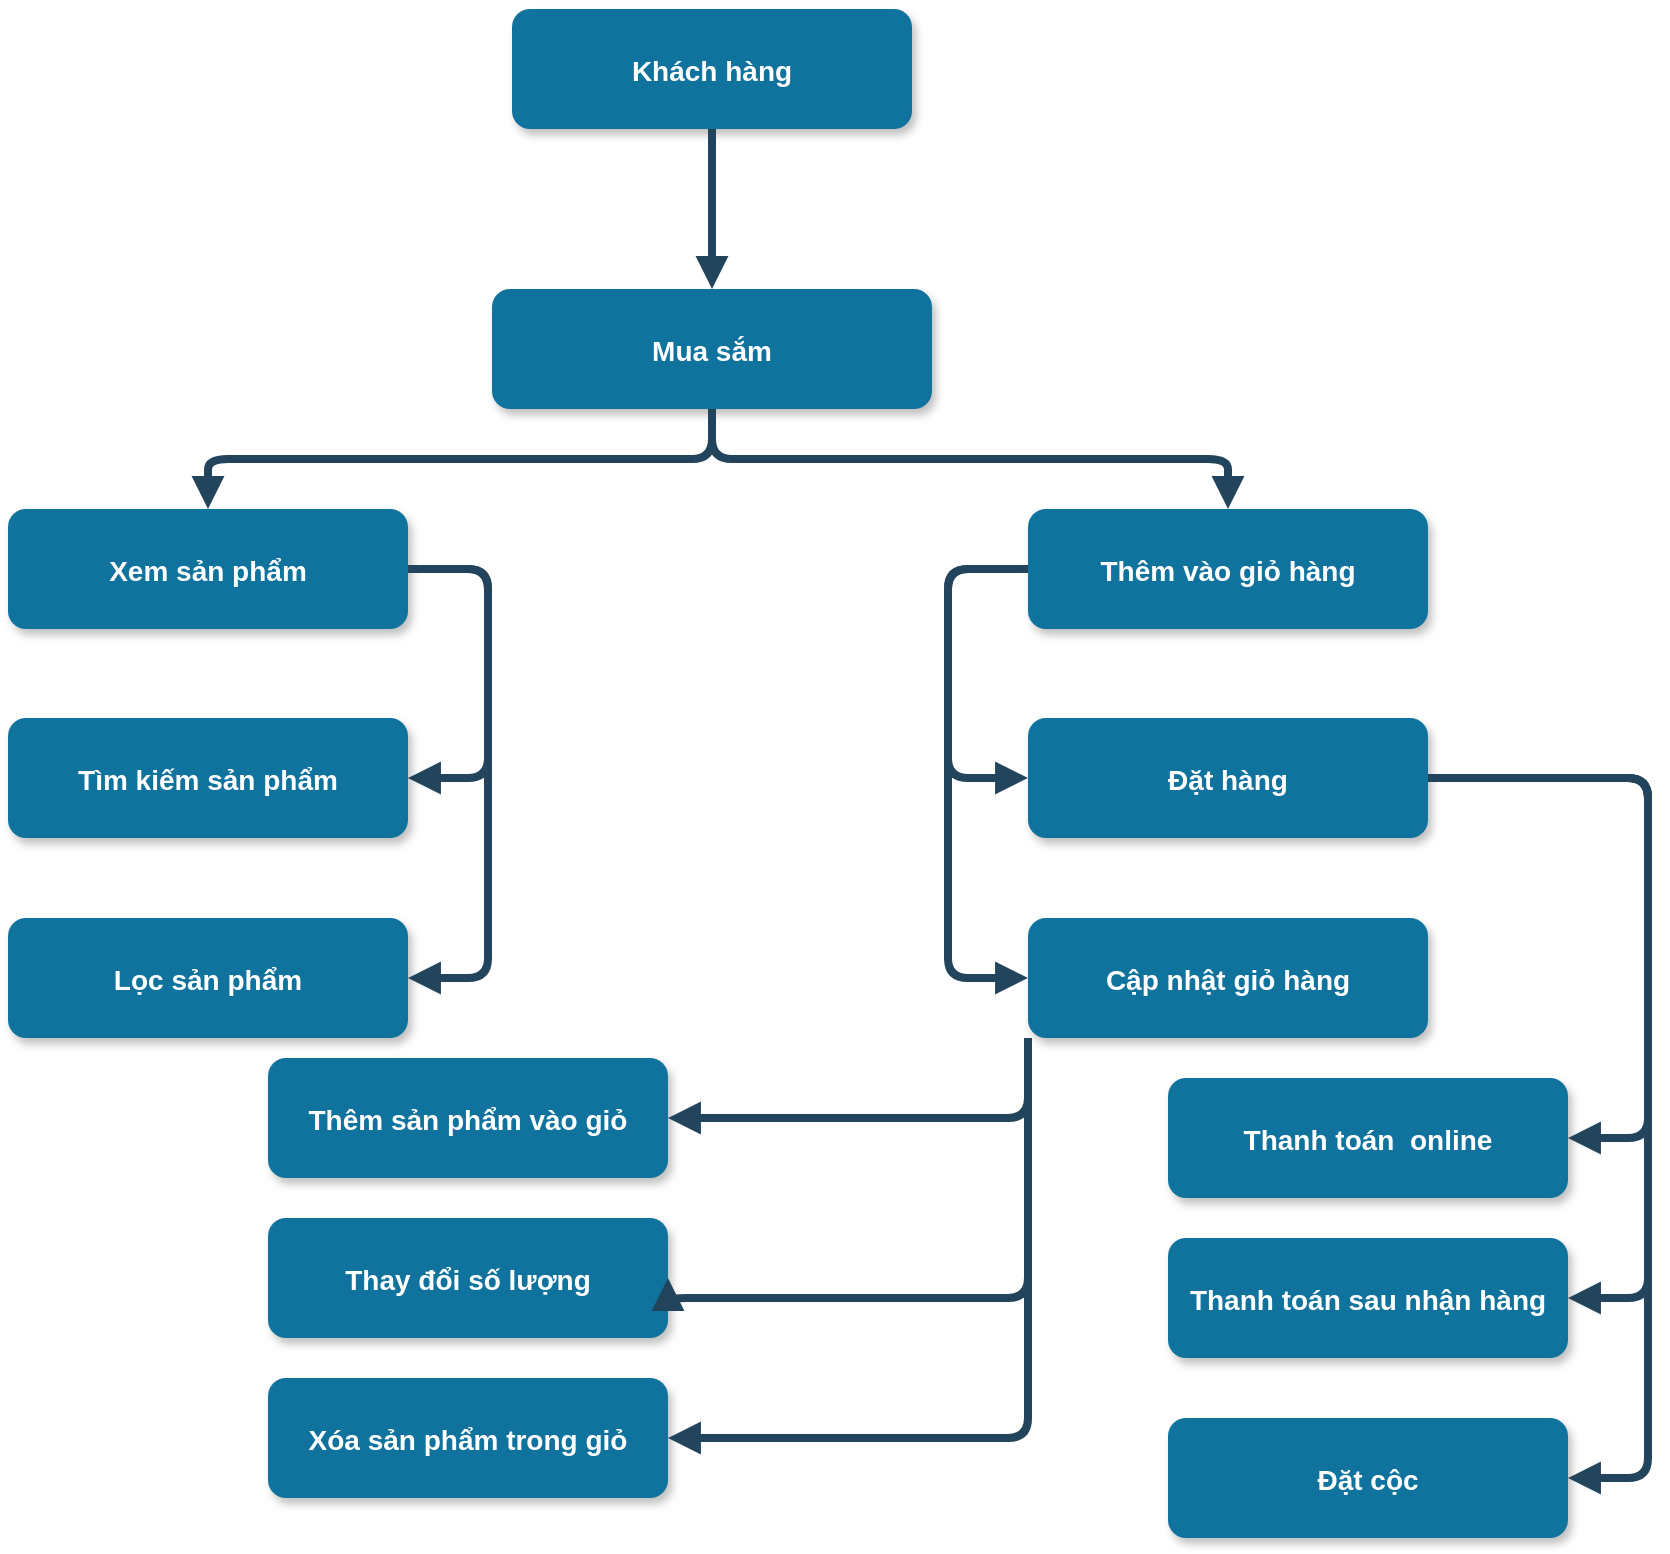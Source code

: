<mxfile version="22.0.3" type="device">
  <diagram name="Page-1" id="97916047-d0de-89f5-080d-49f4d83e522f">
    <mxGraphModel dx="2069" dy="878" grid="1" gridSize="10" guides="1" tooltips="1" connect="1" arrows="1" fold="1" page="1" pageScale="1.5" pageWidth="1169" pageHeight="827" background="none" math="0" shadow="0">
      <root>
        <mxCell id="0" />
        <mxCell id="1" parent="0" />
        <mxCell id="2" value="Khách hàng" style="rounded=1;fillColor=#10739E;strokeColor=none;shadow=1;gradientColor=none;fontStyle=1;fontColor=#FFFFFF;fontSize=14;" parent="1" vertex="1">
          <mxGeometry x="672" y="205.5" width="200" height="60" as="geometry" />
        </mxCell>
        <mxCell id="3" value="Mua sắm" style="rounded=1;fillColor=#10739E;strokeColor=none;shadow=1;gradientColor=none;fontStyle=1;fontColor=#FFFFFF;fontSize=14;" parent="1" vertex="1">
          <mxGeometry x="662" y="345.5" width="220" height="60" as="geometry" />
        </mxCell>
        <mxCell id="4" value="Xem sản phẩm" style="rounded=1;fillColor=#10739E;strokeColor=none;shadow=1;gradientColor=none;fontStyle=1;fontColor=#FFFFFF;fontSize=14;" parent="1" vertex="1">
          <mxGeometry x="420" y="455.5" width="200" height="60" as="geometry" />
        </mxCell>
        <mxCell id="5" value="Thêm vào giỏ hàng" style="rounded=1;fillColor=#10739E;strokeColor=none;shadow=1;gradientColor=none;fontStyle=1;fontColor=#FFFFFF;fontSize=14;" parent="1" vertex="1">
          <mxGeometry x="930" y="455.5" width="200" height="60" as="geometry" />
        </mxCell>
        <mxCell id="22" value="Đặt hàng" style="rounded=1;fillColor=#10739E;strokeColor=none;shadow=1;gradientColor=none;fontStyle=1;fontColor=#FFFFFF;fontSize=14;" parent="1" vertex="1">
          <mxGeometry x="930" y="560" width="200" height="60" as="geometry" />
        </mxCell>
        <mxCell id="27" value="Cập nhật giỏ hàng" style="rounded=1;fillColor=#10739E;strokeColor=none;shadow=1;gradientColor=none;fontStyle=1;fontColor=#FFFFFF;fontSize=14;" parent="1" vertex="1">
          <mxGeometry x="930" y="660" width="200" height="60" as="geometry" />
        </mxCell>
        <mxCell id="29" value="" style="edgeStyle=elbowEdgeStyle;elbow=vertical;strokeWidth=4;endArrow=block;endFill=1;fontStyle=1;strokeColor=#23445D;" parent="1" source="2" target="3" edge="1">
          <mxGeometry x="22" y="165.5" width="100" height="100" as="geometry">
            <mxPoint x="22" y="265.5" as="sourcePoint" />
            <mxPoint x="122" y="165.5" as="targetPoint" />
          </mxGeometry>
        </mxCell>
        <mxCell id="30" value="" style="edgeStyle=elbowEdgeStyle;elbow=vertical;strokeWidth=4;endArrow=block;endFill=1;fontStyle=1;strokeColor=#23445D;" parent="1" source="3" target="5" edge="1">
          <mxGeometry x="22" y="165.5" width="100" height="100" as="geometry">
            <mxPoint x="22" y="265.5" as="sourcePoint" />
            <mxPoint x="122" y="165.5" as="targetPoint" />
          </mxGeometry>
        </mxCell>
        <mxCell id="31" value="" style="edgeStyle=elbowEdgeStyle;elbow=vertical;strokeWidth=4;endArrow=block;endFill=1;fontStyle=1;strokeColor=#23445D;" parent="1" source="3" target="4" edge="1">
          <mxGeometry x="22" y="165.5" width="100" height="100" as="geometry">
            <mxPoint x="22" y="265.5" as="sourcePoint" />
            <mxPoint x="122" y="165.5" as="targetPoint" />
          </mxGeometry>
        </mxCell>
        <mxCell id="TVs48R_fng3MpOny4IVQ-55" value="" style="edgeStyle=elbowEdgeStyle;elbow=vertical;strokeWidth=4;endArrow=block;endFill=1;fontStyle=1;strokeColor=#23445D;entryX=0;entryY=0.5;entryDx=0;entryDy=0;exitX=0;exitY=0.5;exitDx=0;exitDy=0;" edge="1" parent="1" source="5" target="22">
          <mxGeometry x="22" y="165.5" width="100" height="100" as="geometry">
            <mxPoint x="1000" y="530" as="sourcePoint" />
            <mxPoint x="1040" y="466" as="targetPoint" />
            <Array as="points">
              <mxPoint x="890" y="537" />
            </Array>
          </mxGeometry>
        </mxCell>
        <mxCell id="TVs48R_fng3MpOny4IVQ-56" value="" style="edgeStyle=elbowEdgeStyle;elbow=vertical;strokeWidth=4;endArrow=block;endFill=1;fontStyle=1;strokeColor=#23445D;entryX=0;entryY=0.5;entryDx=0;entryDy=0;exitX=0;exitY=0.5;exitDx=0;exitDy=0;" edge="1" parent="1" source="5" target="27">
          <mxGeometry x="22" y="165.5" width="100" height="100" as="geometry">
            <mxPoint x="1040" y="526" as="sourcePoint" />
            <mxPoint x="1040" y="570" as="targetPoint" />
            <Array as="points">
              <mxPoint x="890" y="590" />
            </Array>
          </mxGeometry>
        </mxCell>
        <mxCell id="TVs48R_fng3MpOny4IVQ-58" value="" style="edgeStyle=elbowEdgeStyle;elbow=vertical;strokeWidth=4;endArrow=block;endFill=1;fontStyle=1;strokeColor=#23445D;exitX=1;exitY=0.5;exitDx=0;exitDy=0;entryX=1;entryY=0.5;entryDx=0;entryDy=0;" edge="1" parent="1" source="4" target="TVs48R_fng3MpOny4IVQ-59">
          <mxGeometry x="22" y="165.5" width="100" height="100" as="geometry">
            <mxPoint x="782" y="416" as="sourcePoint" />
            <mxPoint x="530" y="466" as="targetPoint" />
            <Array as="points">
              <mxPoint x="660" y="537" />
            </Array>
          </mxGeometry>
        </mxCell>
        <mxCell id="TVs48R_fng3MpOny4IVQ-59" value="Tìm kiếm sản phẩm" style="rounded=1;fillColor=#10739E;strokeColor=none;shadow=1;gradientColor=none;fontStyle=1;fontColor=#FFFFFF;fontSize=14;" vertex="1" parent="1">
          <mxGeometry x="420" y="560" width="200" height="60" as="geometry" />
        </mxCell>
        <mxCell id="TVs48R_fng3MpOny4IVQ-60" value="Lọc sản phẩm" style="rounded=1;fillColor=#10739E;strokeColor=none;shadow=1;gradientColor=none;fontStyle=1;fontColor=#FFFFFF;fontSize=14;" vertex="1" parent="1">
          <mxGeometry x="420" y="660" width="200" height="60" as="geometry" />
        </mxCell>
        <mxCell id="TVs48R_fng3MpOny4IVQ-61" value="" style="edgeStyle=elbowEdgeStyle;elbow=vertical;strokeWidth=4;endArrow=block;endFill=1;fontStyle=1;strokeColor=#23445D;exitX=1;exitY=0.5;exitDx=0;exitDy=0;entryX=1;entryY=0.5;entryDx=0;entryDy=0;" edge="1" parent="1" source="4" target="TVs48R_fng3MpOny4IVQ-60">
          <mxGeometry x="22" y="165.5" width="100" height="100" as="geometry">
            <mxPoint x="630" y="496" as="sourcePoint" />
            <mxPoint x="630" y="600" as="targetPoint" />
            <Array as="points">
              <mxPoint x="660" y="580" />
            </Array>
          </mxGeometry>
        </mxCell>
        <mxCell id="TVs48R_fng3MpOny4IVQ-62" value="Thêm sản phẩm vào giỏ" style="rounded=1;fillColor=#10739E;strokeColor=none;shadow=1;gradientColor=none;fontStyle=1;fontColor=#FFFFFF;fontSize=14;" vertex="1" parent="1">
          <mxGeometry x="550" y="730" width="200" height="60" as="geometry" />
        </mxCell>
        <mxCell id="TVs48R_fng3MpOny4IVQ-63" value="Thay đổi số lượng" style="rounded=1;fillColor=#10739E;strokeColor=none;shadow=1;gradientColor=none;fontStyle=1;fontColor=#FFFFFF;fontSize=14;" vertex="1" parent="1">
          <mxGeometry x="550" y="810" width="200" height="60" as="geometry" />
        </mxCell>
        <mxCell id="TVs48R_fng3MpOny4IVQ-64" value="Xóa sản phẩm trong giỏ" style="rounded=1;fillColor=#10739E;strokeColor=none;shadow=1;gradientColor=none;fontStyle=1;fontColor=#FFFFFF;fontSize=14;" vertex="1" parent="1">
          <mxGeometry x="550" y="890" width="200" height="60" as="geometry" />
        </mxCell>
        <mxCell id="TVs48R_fng3MpOny4IVQ-65" value="" style="edgeStyle=elbowEdgeStyle;elbow=vertical;strokeWidth=4;endArrow=block;endFill=1;fontStyle=1;strokeColor=#23445D;entryX=1;entryY=0.5;entryDx=0;entryDy=0;exitX=0;exitY=1;exitDx=0;exitDy=0;" edge="1" parent="1" source="27" target="TVs48R_fng3MpOny4IVQ-62">
          <mxGeometry x="22" y="165.5" width="100" height="100" as="geometry">
            <mxPoint x="940" y="496" as="sourcePoint" />
            <mxPoint x="940" y="700" as="targetPoint" />
            <Array as="points">
              <mxPoint x="930" y="760" />
            </Array>
          </mxGeometry>
        </mxCell>
        <mxCell id="TVs48R_fng3MpOny4IVQ-66" value="" style="edgeStyle=elbowEdgeStyle;elbow=vertical;strokeWidth=4;endArrow=block;endFill=1;fontStyle=1;strokeColor=#23445D;entryX=1;entryY=0.5;entryDx=0;entryDy=0;exitX=0;exitY=1;exitDx=0;exitDy=0;" edge="1" parent="1" source="27" target="TVs48R_fng3MpOny4IVQ-63">
          <mxGeometry x="22" y="165.5" width="100" height="100" as="geometry">
            <mxPoint x="1140" y="700" as="sourcePoint" />
            <mxPoint x="1110" y="780" as="targetPoint" />
            <Array as="points">
              <mxPoint x="920" y="850" />
            </Array>
          </mxGeometry>
        </mxCell>
        <mxCell id="TVs48R_fng3MpOny4IVQ-67" value="" style="edgeStyle=elbowEdgeStyle;elbow=vertical;strokeWidth=4;endArrow=block;endFill=1;fontStyle=1;strokeColor=#23445D;entryX=1;entryY=0.5;entryDx=0;entryDy=0;exitX=0;exitY=1;exitDx=0;exitDy=0;" edge="1" parent="1" source="27" target="TVs48R_fng3MpOny4IVQ-64">
          <mxGeometry x="22" y="165.5" width="100" height="100" as="geometry">
            <mxPoint x="1150" y="710" as="sourcePoint" />
            <mxPoint x="1120" y="790" as="targetPoint" />
            <Array as="points">
              <mxPoint x="1110" y="920" />
            </Array>
          </mxGeometry>
        </mxCell>
        <mxCell id="TVs48R_fng3MpOny4IVQ-68" value="Thanh toán  online" style="rounded=1;fillColor=#10739E;strokeColor=none;shadow=1;gradientColor=none;fontStyle=1;fontColor=#FFFFFF;fontSize=14;" vertex="1" parent="1">
          <mxGeometry x="1000" y="740" width="200" height="60" as="geometry" />
        </mxCell>
        <mxCell id="TVs48R_fng3MpOny4IVQ-69" value="Thanh toán sau nhận hàng" style="rounded=1;fillColor=#10739E;strokeColor=none;shadow=1;gradientColor=none;fontStyle=1;fontColor=#FFFFFF;fontSize=14;" vertex="1" parent="1">
          <mxGeometry x="1000" y="820" width="200" height="60" as="geometry" />
        </mxCell>
        <mxCell id="TVs48R_fng3MpOny4IVQ-70" value="Đặt cộc" style="rounded=1;fillColor=#10739E;strokeColor=none;shadow=1;gradientColor=none;fontStyle=1;fontColor=#FFFFFF;fontSize=14;" vertex="1" parent="1">
          <mxGeometry x="1000" y="910" width="200" height="60" as="geometry" />
        </mxCell>
        <mxCell id="TVs48R_fng3MpOny4IVQ-75" value="" style="edgeStyle=elbowEdgeStyle;elbow=vertical;strokeWidth=4;endArrow=block;endFill=1;fontStyle=1;strokeColor=#23445D;entryX=1;entryY=0.5;entryDx=0;entryDy=0;exitX=1;exitY=0.5;exitDx=0;exitDy=0;" edge="1" parent="1" source="22" target="TVs48R_fng3MpOny4IVQ-68">
          <mxGeometry x="22" y="165.5" width="100" height="100" as="geometry">
            <mxPoint x="940" y="730" as="sourcePoint" />
            <mxPoint x="760" y="770" as="targetPoint" />
            <Array as="points">
              <mxPoint x="1240" y="690" />
            </Array>
          </mxGeometry>
        </mxCell>
        <mxCell id="TVs48R_fng3MpOny4IVQ-76" value="" style="edgeStyle=elbowEdgeStyle;elbow=vertical;strokeWidth=4;endArrow=block;endFill=1;fontStyle=1;strokeColor=#23445D;entryX=1;entryY=0.5;entryDx=0;entryDy=0;exitX=1;exitY=0.5;exitDx=0;exitDy=0;" edge="1" parent="1" source="22" target="TVs48R_fng3MpOny4IVQ-69">
          <mxGeometry x="22" y="165.5" width="100" height="100" as="geometry">
            <mxPoint x="1140" y="600" as="sourcePoint" />
            <mxPoint x="1210" y="780" as="targetPoint" />
            <Array as="points">
              <mxPoint x="1240" y="720" />
            </Array>
          </mxGeometry>
        </mxCell>
        <mxCell id="TVs48R_fng3MpOny4IVQ-78" value="" style="edgeStyle=elbowEdgeStyle;elbow=vertical;strokeWidth=4;endArrow=block;endFill=1;fontStyle=1;strokeColor=#23445D;entryX=1;entryY=0.5;entryDx=0;entryDy=0;exitX=1;exitY=0.5;exitDx=0;exitDy=0;" edge="1" parent="1" source="22" target="TVs48R_fng3MpOny4IVQ-70">
          <mxGeometry x="22" y="165.5" width="100" height="100" as="geometry">
            <mxPoint x="1150" y="610" as="sourcePoint" />
            <mxPoint x="1220" y="790" as="targetPoint" />
            <Array as="points">
              <mxPoint x="1240" y="770" />
            </Array>
          </mxGeometry>
        </mxCell>
      </root>
    </mxGraphModel>
  </diagram>
</mxfile>
